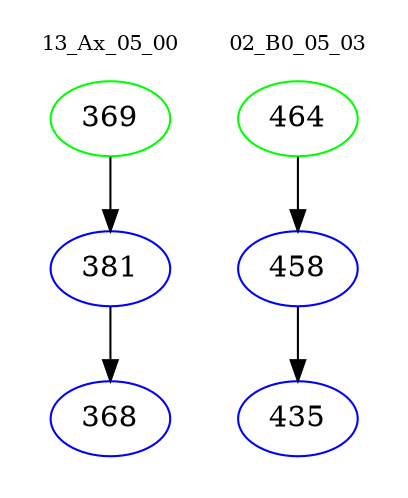 digraph{
subgraph cluster_0 {
color = white
label = "13_Ax_05_00";
fontsize=10;
T0_369 [label="369", color="green"]
T0_369 -> T0_381 [color="black"]
T0_381 [label="381", color="blue"]
T0_381 -> T0_368 [color="black"]
T0_368 [label="368", color="blue"]
}
subgraph cluster_1 {
color = white
label = "02_B0_05_03";
fontsize=10;
T1_464 [label="464", color="green"]
T1_464 -> T1_458 [color="black"]
T1_458 [label="458", color="blue"]
T1_458 -> T1_435 [color="black"]
T1_435 [label="435", color="blue"]
}
}
